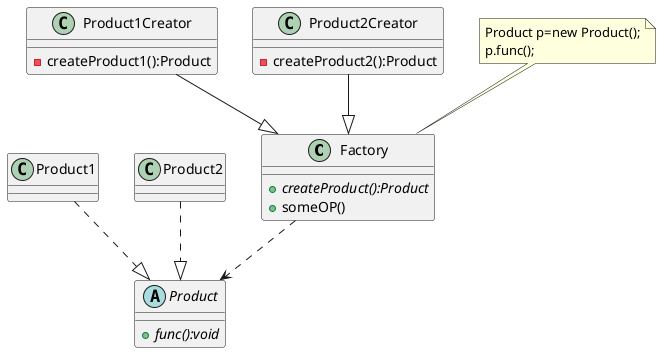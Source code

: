 @startuml Factory

class Factory{
    + createProduct():Product {abstract}
    + someOP()
}
class Product1Creator{

    - createProduct1():Product
}
class Product2Creator{
    - createProduct2():Product
}

note  as N1
Product p=new Product();
p.func();
end note
N1..Factory
abstract class Product 
{ 
   
    + func():void {abstract}
}

class Product1 
{ 

}

class Product2 
{ 

}

Product1..|>Product
Product2..|>Product
Product1Creator--|>Factory
Product2Creator--|>Factory
Factory ..> Product
@enduml